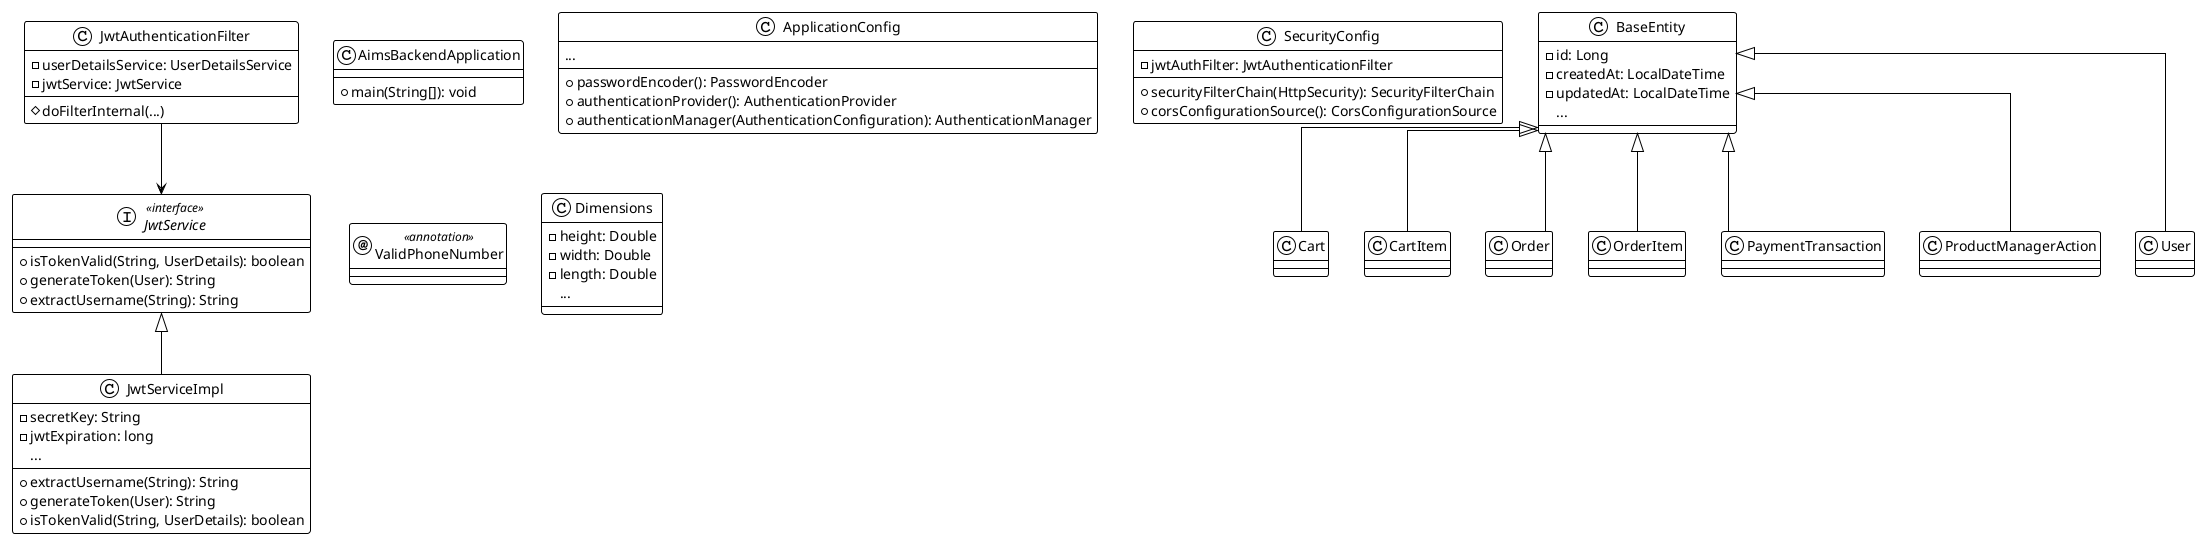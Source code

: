 @startuml
!theme plain
top to bottom direction
skinparam linetype ortho

class AimsBackendApplication {
  + main(String[]): void
}

class ApplicationConfig {
  + passwordEncoder(): PasswordEncoder
  + authenticationProvider(): AuthenticationProvider
  + authenticationManager(AuthenticationConfiguration): AuthenticationManager
  ...
}

class SecurityConfig {
  - jwtAuthFilter: JwtAuthenticationFilter
  + securityFilterChain(HttpSecurity): SecurityFilterChain
  + corsConfigurationSource(): CorsConfigurationSource
}

class JwtAuthenticationFilter {
  - userDetailsService: UserDetailsService
  - jwtService: JwtService
  # doFilterInternal(...)
}

interface JwtService << interface >> {
  + isTokenValid(String, UserDetails): boolean
  + generateToken(User): String
  + extractUsername(String): String
}

class JwtServiceImpl {
  - secretKey: String
  - jwtExpiration: long
  + extractUsername(String): String
  + generateToken(User): String
  + isTokenValid(String, UserDetails): boolean
  ...
}

class BaseEntity {
  - id: Long
  - createdAt: LocalDateTime
  - updatedAt: LocalDateTime
  ...
}

annotation ValidPhoneNumber << annotation >>

' (You might include your 'Dimensions' or other utility classes here too)
class Dimensions {
  - height: Double
  - width: Double
  - length: Double
  ...
}

' Relationships
JwtAuthenticationFilter --> JwtService
JwtServiceImpl -up-|> JwtService

BaseEntity <|-- Cart
BaseEntity <|-- CartItem
BaseEntity <|-- Order
BaseEntity <|-- OrderItem
BaseEntity <|-- PaymentTransaction
BaseEntity <|-- ProductManagerAction
BaseEntity <|-- User

@enduml

